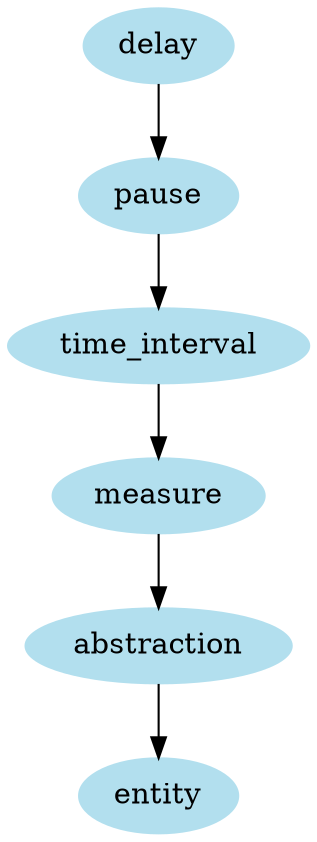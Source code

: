 digraph unix {
	node [color=lightblue2 style=filled]
	size="6,6"
	delay -> pause
	pause -> time_interval
	time_interval -> measure
	measure -> abstraction
	abstraction -> entity
}
